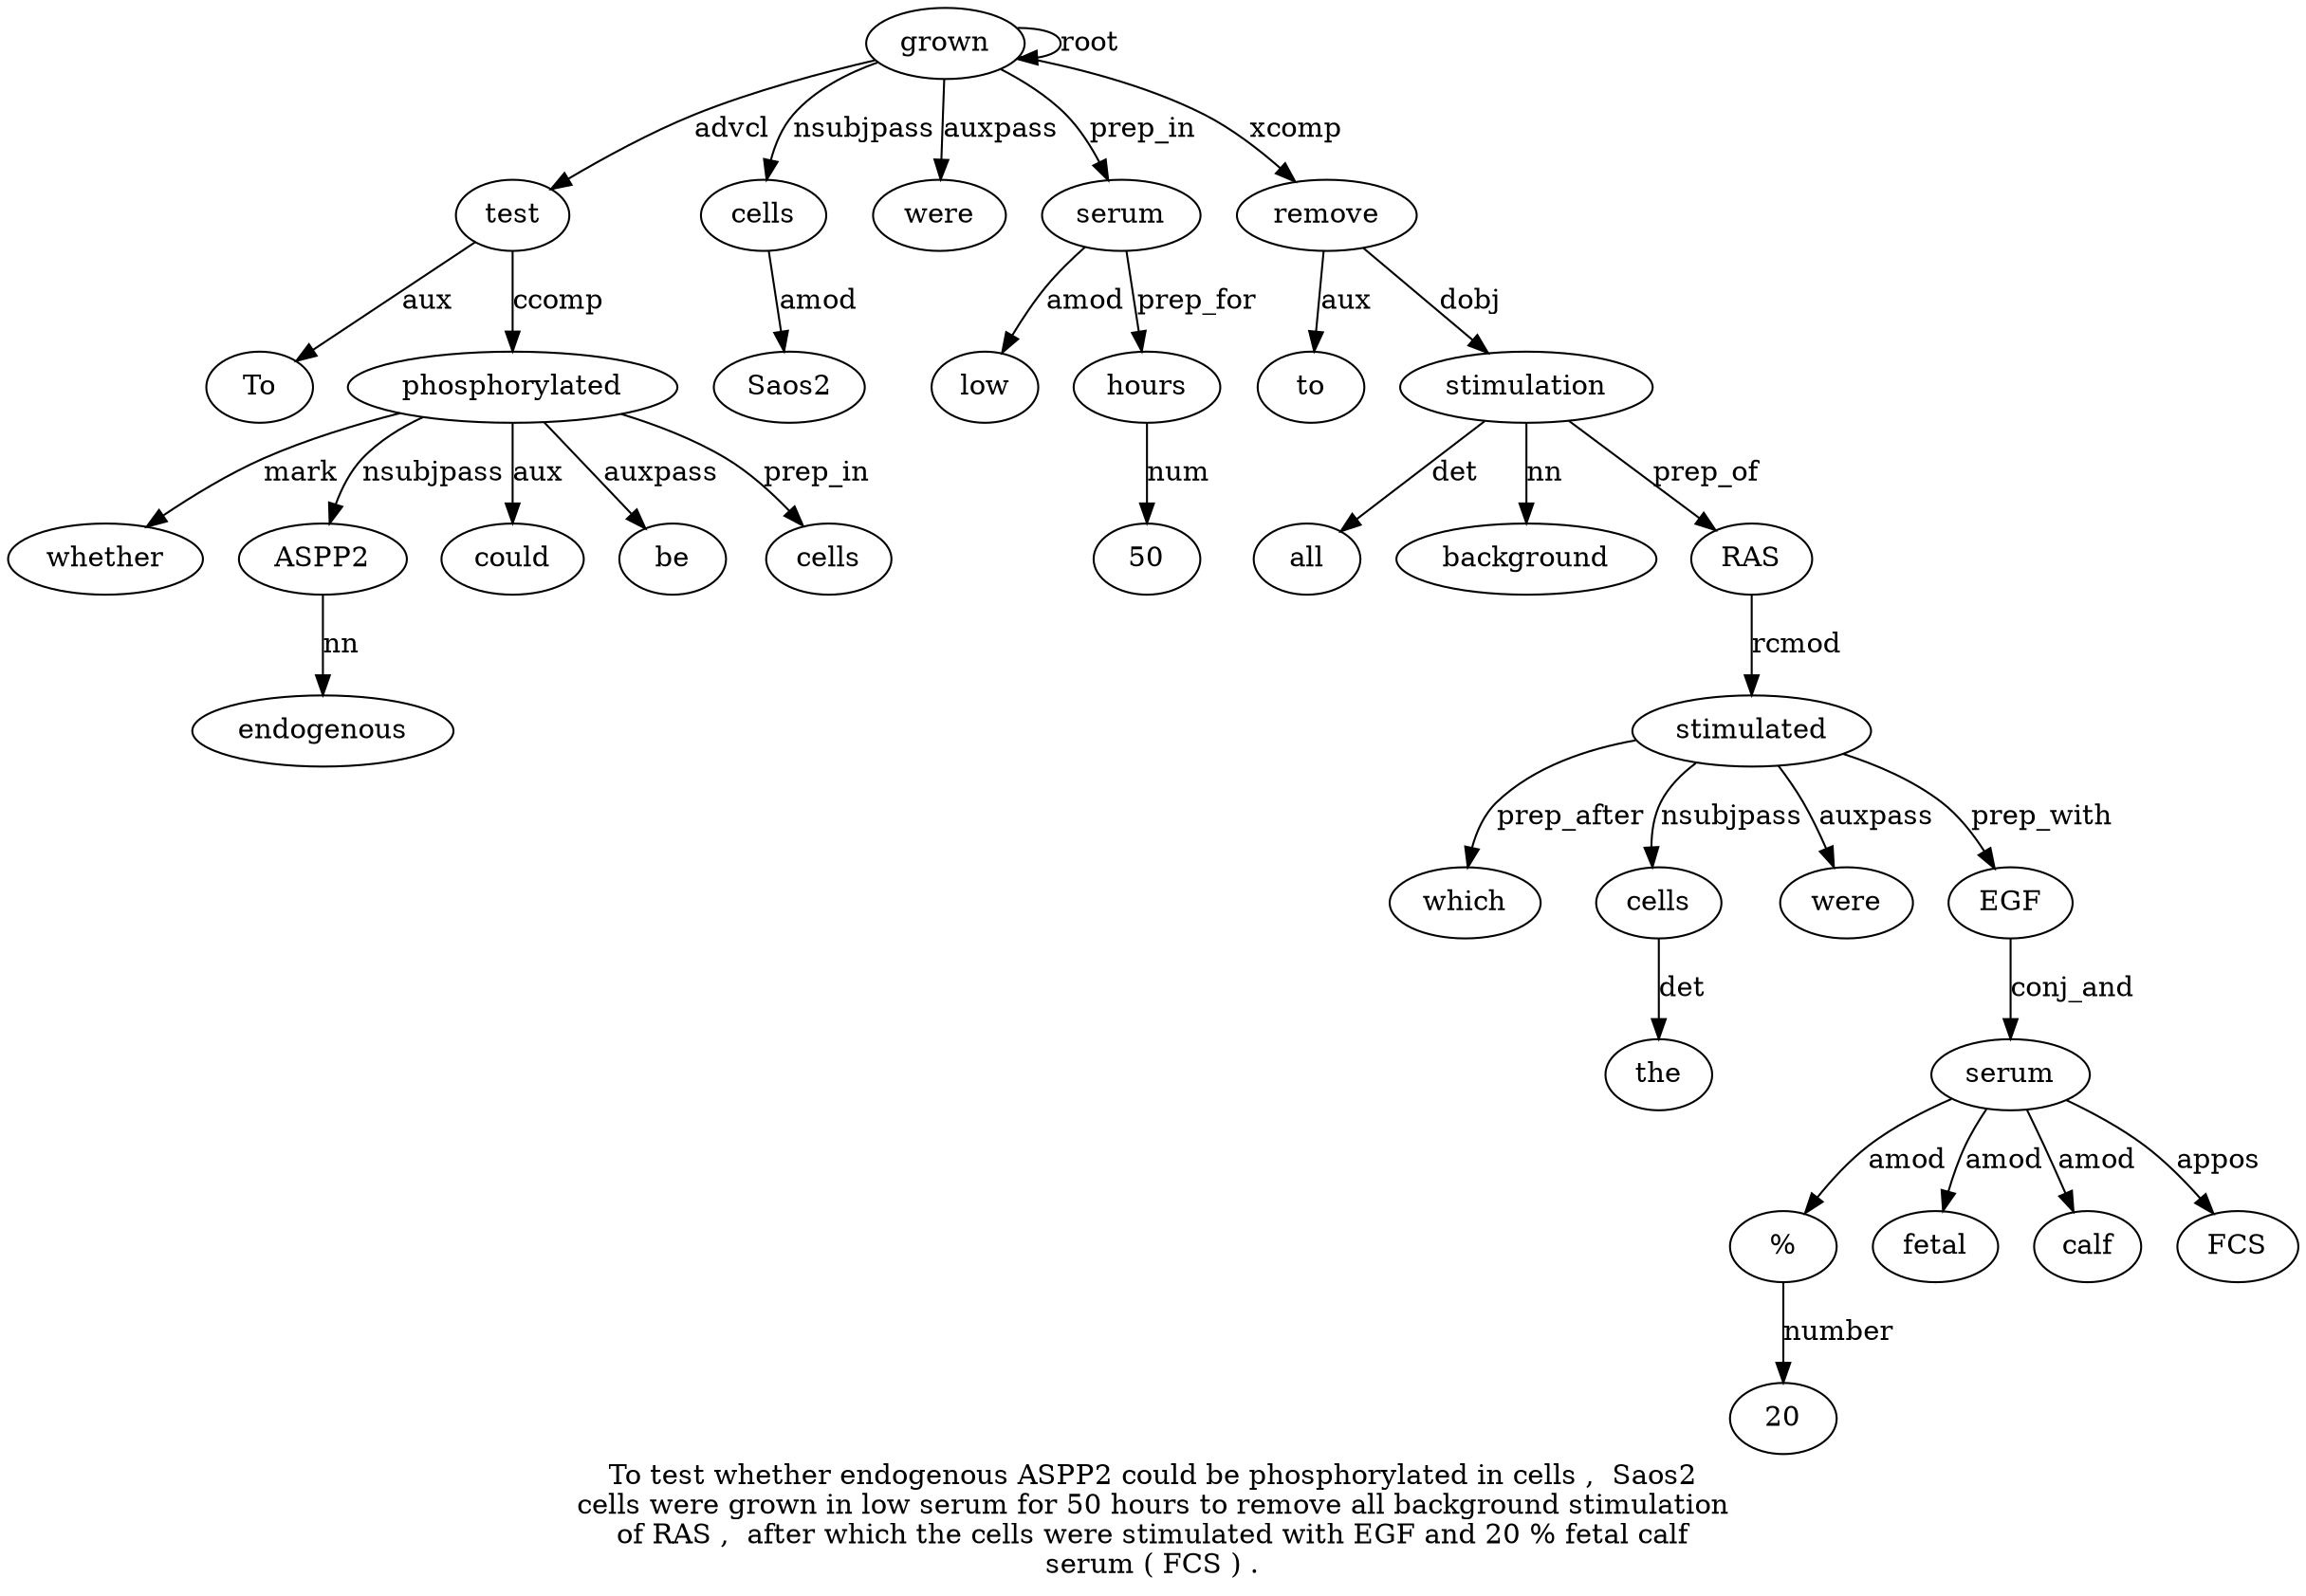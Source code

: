 digraph "To test whether endogenous ASPP2 could be phosphorylated in cells ,  Saos2 cells were grown in low serum for 50 hours to remove all background stimulation of RAS ,  after which the cells were stimulated with EGF and 20 % fetal calf serum ( FCS ) ." {
label="To test whether endogenous ASPP2 could be phosphorylated in cells ,  Saos2
cells were grown in low serum for 50 hours to remove all background stimulation
of RAS ,  after which the cells were stimulated with EGF and 20 % fetal calf
serum ( FCS ) .";
test2 [style=filled, fillcolor=white, label=test];
To1 [style=filled, fillcolor=white, label=To];
test2 -> To1  [label=aux];
grown15 [style=filled, fillcolor=white, label=grown];
grown15 -> test2  [label=advcl];
phosphorylated8 [style=filled, fillcolor=white, label=phosphorylated];
whether3 [style=filled, fillcolor=white, label=whether];
phosphorylated8 -> whether3  [label=mark];
ASPP25 [style=filled, fillcolor=white, label=ASPP2];
endogenous4 [style=filled, fillcolor=white, label=endogenous];
ASPP25 -> endogenous4  [label=nn];
phosphorylated8 -> ASPP25  [label=nsubjpass];
could6 [style=filled, fillcolor=white, label=could];
phosphorylated8 -> could6  [label=aux];
be7 [style=filled, fillcolor=white, label=be];
phosphorylated8 -> be7  [label=auxpass];
test2 -> phosphorylated8  [label=ccomp];
cells10 [style=filled, fillcolor=white, label=cells];
phosphorylated8 -> cells10  [label=prep_in];
cells13 [style=filled, fillcolor=white, label=cells];
Saos21 [style=filled, fillcolor=white, label=Saos2];
cells13 -> Saos21  [label=amod];
grown15 -> cells13  [label=nsubjpass];
were14 [style=filled, fillcolor=white, label=were];
grown15 -> were14  [label=auxpass];
grown15 -> grown15  [label=root];
serum18 [style=filled, fillcolor=white, label=serum];
low17 [style=filled, fillcolor=white, label=low];
serum18 -> low17  [label=amod];
grown15 -> serum18  [label=prep_in];
hours21 [style=filled, fillcolor=white, label=hours];
502 [style=filled, fillcolor=white, label=50];
hours21 -> 502  [label=num];
serum18 -> hours21  [label=prep_for];
remove23 [style=filled, fillcolor=white, label=remove];
to22 [style=filled, fillcolor=white, label=to];
remove23 -> to22  [label=aux];
grown15 -> remove23  [label=xcomp];
stimulation26 [style=filled, fillcolor=white, label=stimulation];
all24 [style=filled, fillcolor=white, label=all];
stimulation26 -> all24  [label=det];
background25 [style=filled, fillcolor=white, label=background];
stimulation26 -> background25  [label=nn];
remove23 -> stimulation26  [label=dobj];
RAS28 [style=filled, fillcolor=white, label=RAS];
stimulation26 -> RAS28  [label=prep_of];
stimulated35 [style=filled, fillcolor=white, label=stimulated];
which31 [style=filled, fillcolor=white, label=which];
stimulated35 -> which31  [label=prep_after];
cells33 [style=filled, fillcolor=white, label=cells];
the32 [style=filled, fillcolor=white, label=the];
cells33 -> the32  [label=det];
stimulated35 -> cells33  [label=nsubjpass];
were34 [style=filled, fillcolor=white, label=were];
stimulated35 -> were34  [label=auxpass];
RAS28 -> stimulated35  [label=rcmod];
EGF37 [style=filled, fillcolor=white, label=EGF];
stimulated35 -> EGF37  [label=prep_with];
"%40" [style=filled, fillcolor=white, label="%"];
2039 [style=filled, fillcolor=white, label=20];
"%40" -> 2039  [label=number];
serum43 [style=filled, fillcolor=white, label=serum];
serum43 -> "%40"  [label=amod];
fetal41 [style=filled, fillcolor=white, label=fetal];
serum43 -> fetal41  [label=amod];
calf42 [style=filled, fillcolor=white, label=calf];
serum43 -> calf42  [label=amod];
EGF37 -> serum43  [label=conj_and];
FCS45 [style=filled, fillcolor=white, label=FCS];
serum43 -> FCS45  [label=appos];
}
